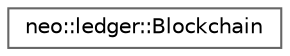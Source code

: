 digraph "Graphical Class Hierarchy"
{
 // LATEX_PDF_SIZE
  bgcolor="transparent";
  edge [fontname=Helvetica,fontsize=10,labelfontname=Helvetica,labelfontsize=10];
  node [fontname=Helvetica,fontsize=10,shape=box,height=0.2,width=0.4];
  rankdir="LR";
  Node0 [id="Node000000",label="neo::ledger::Blockchain",height=0.2,width=0.4,color="grey40", fillcolor="white", style="filled",URL="$classneo_1_1ledger_1_1_blockchain.html",tooltip="Enhanced Blockchain processing engine - core of the Neo node. This implementation matches the C# Bloc..."];
}
